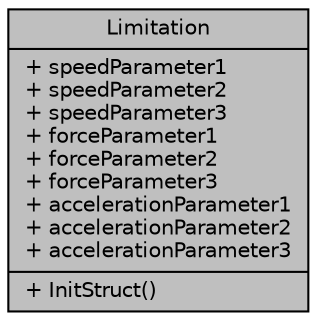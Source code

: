digraph "Limitation"
{
  edge [fontname="Helvetica",fontsize="10",labelfontname="Helvetica",labelfontsize="10"];
  node [fontname="Helvetica",fontsize="10",shape=record];
  Node1 [label="{Limitation\n|+ speedParameter1\l+ speedParameter2\l+ speedParameter3\l+ forceParameter1\l+ forceParameter2\l+ forceParameter3\l+ accelerationParameter1\l+ accelerationParameter2\l+ accelerationParameter3\l|+ InitStruct()\l}",height=0.2,width=0.4,color="black", fillcolor="grey75", style="filled", fontcolor="black"];
}

